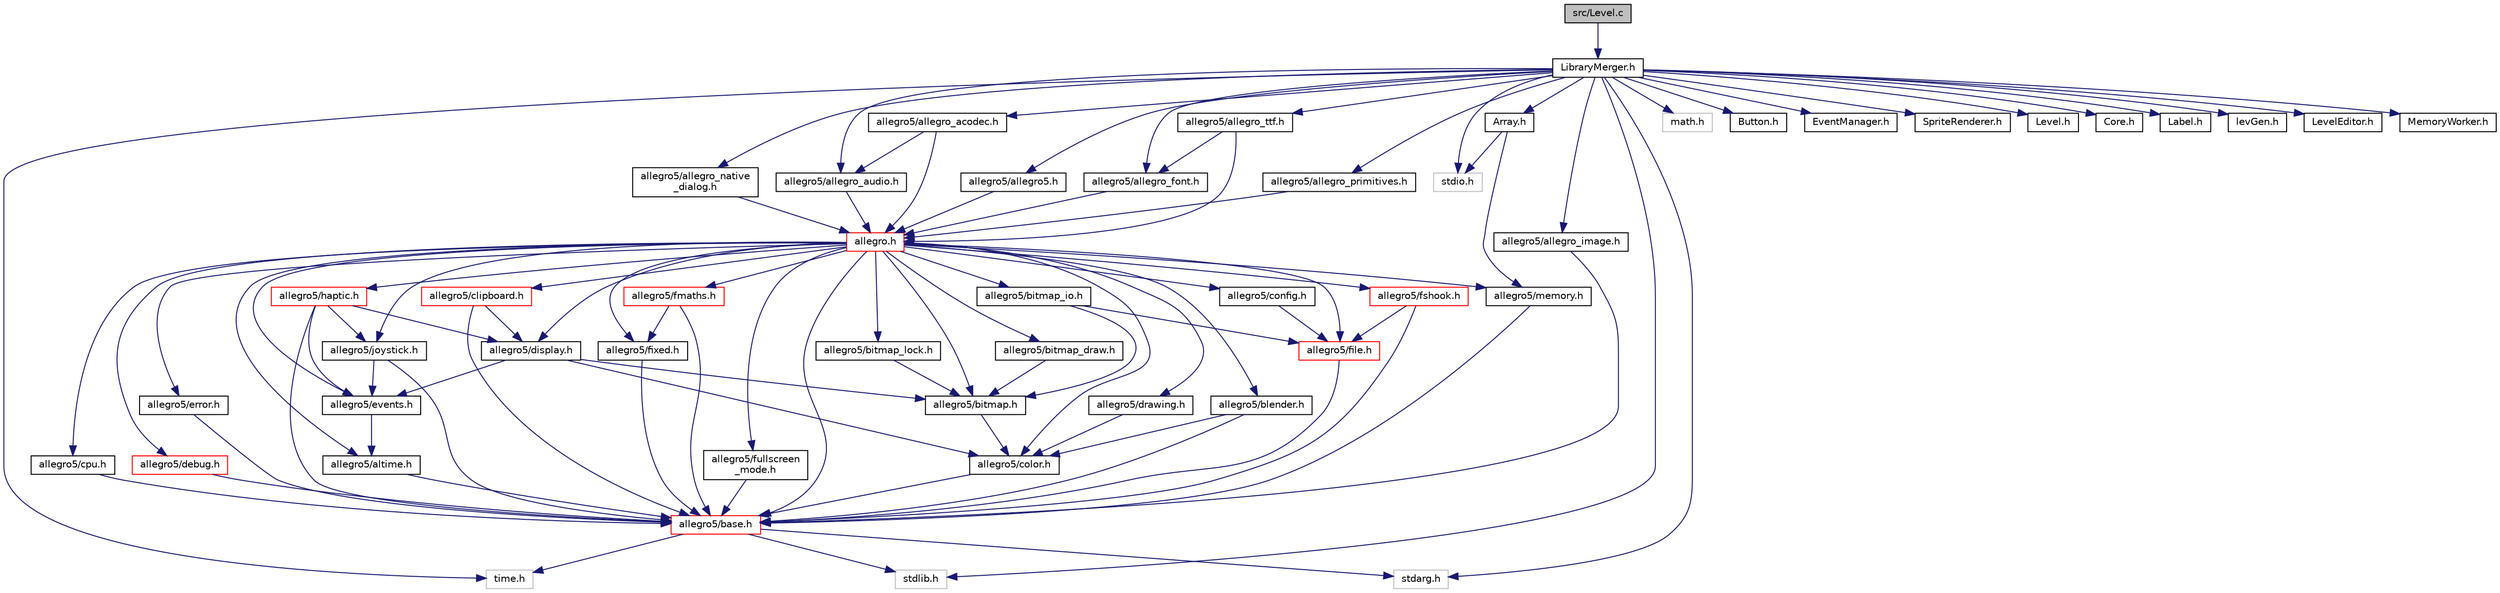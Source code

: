 digraph "src/Level.c"
{
  edge [fontname="Helvetica",fontsize="10",labelfontname="Helvetica",labelfontsize="10"];
  node [fontname="Helvetica",fontsize="10",shape=record];
  Node0 [label="src/Level.c",height=0.2,width=0.4,color="black", fillcolor="grey75", style="filled", fontcolor="black"];
  Node0 -> Node1 [color="midnightblue",fontsize="10",style="solid",fontname="Helvetica"];
  Node1 [label="LibraryMerger.h",height=0.2,width=0.4,color="black", fillcolor="white", style="filled",URL="$_library_merger_8h.html"];
  Node1 -> Node2 [color="midnightblue",fontsize="10",style="solid",fontname="Helvetica"];
  Node2 [label="stdio.h",height=0.2,width=0.4,color="grey75", fillcolor="white", style="filled"];
  Node1 -> Node3 [color="midnightblue",fontsize="10",style="solid",fontname="Helvetica"];
  Node3 [label="math.h",height=0.2,width=0.4,color="grey75", fillcolor="white", style="filled"];
  Node1 -> Node4 [color="midnightblue",fontsize="10",style="solid",fontname="Helvetica"];
  Node4 [label="time.h",height=0.2,width=0.4,color="grey75", fillcolor="white", style="filled"];
  Node1 -> Node5 [color="midnightblue",fontsize="10",style="solid",fontname="Helvetica"];
  Node5 [label="stdlib.h",height=0.2,width=0.4,color="grey75", fillcolor="white", style="filled"];
  Node1 -> Node6 [color="midnightblue",fontsize="10",style="solid",fontname="Helvetica"];
  Node6 [label="stdarg.h",height=0.2,width=0.4,color="grey75", fillcolor="white", style="filled"];
  Node1 -> Node7 [color="midnightblue",fontsize="10",style="solid",fontname="Helvetica"];
  Node7 [label="allegro5/allegro5.h",height=0.2,width=0.4,color="black", fillcolor="white", style="filled",URL="$allegro5_8h.html"];
  Node7 -> Node8 [color="midnightblue",fontsize="10",style="solid",fontname="Helvetica"];
  Node8 [label="allegro.h",height=0.2,width=0.4,color="red", fillcolor="white", style="filled",URL="$allegro_8h.html"];
  Node8 -> Node9 [color="midnightblue",fontsize="10",style="solid",fontname="Helvetica"];
  Node9 [label="allegro5/base.h",height=0.2,width=0.4,color="red", fillcolor="white", style="filled",URL="$base_8h.html"];
  Node9 -> Node6 [color="midnightblue",fontsize="10",style="solid",fontname="Helvetica"];
  Node9 -> Node5 [color="midnightblue",fontsize="10",style="solid",fontname="Helvetica"];
  Node9 -> Node4 [color="midnightblue",fontsize="10",style="solid",fontname="Helvetica"];
  Node8 -> Node19 [color="midnightblue",fontsize="10",style="solid",fontname="Helvetica"];
  Node19 [label="allegro5/altime.h",height=0.2,width=0.4,color="black", fillcolor="white", style="filled",URL="$altime_8h.html"];
  Node19 -> Node9 [color="midnightblue",fontsize="10",style="solid",fontname="Helvetica"];
  Node8 -> Node20 [color="midnightblue",fontsize="10",style="solid",fontname="Helvetica"];
  Node20 [label="allegro5/bitmap.h",height=0.2,width=0.4,color="black", fillcolor="white", style="filled",URL="$bitmap_8h.html"];
  Node20 -> Node21 [color="midnightblue",fontsize="10",style="solid",fontname="Helvetica"];
  Node21 [label="allegro5/color.h",height=0.2,width=0.4,color="black", fillcolor="white", style="filled",URL="$color_8h.html"];
  Node21 -> Node9 [color="midnightblue",fontsize="10",style="solid",fontname="Helvetica"];
  Node8 -> Node22 [color="midnightblue",fontsize="10",style="solid",fontname="Helvetica"];
  Node22 [label="allegro5/bitmap_draw.h",height=0.2,width=0.4,color="black", fillcolor="white", style="filled",URL="$bitmap__draw_8h.html"];
  Node22 -> Node20 [color="midnightblue",fontsize="10",style="solid",fontname="Helvetica"];
  Node8 -> Node23 [color="midnightblue",fontsize="10",style="solid",fontname="Helvetica"];
  Node23 [label="allegro5/bitmap_io.h",height=0.2,width=0.4,color="black", fillcolor="white", style="filled",URL="$bitmap__io_8h.html"];
  Node23 -> Node20 [color="midnightblue",fontsize="10",style="solid",fontname="Helvetica"];
  Node23 -> Node24 [color="midnightblue",fontsize="10",style="solid",fontname="Helvetica"];
  Node24 [label="allegro5/file.h",height=0.2,width=0.4,color="red", fillcolor="white", style="filled",URL="$file_8h.html"];
  Node24 -> Node9 [color="midnightblue",fontsize="10",style="solid",fontname="Helvetica"];
  Node8 -> Node27 [color="midnightblue",fontsize="10",style="solid",fontname="Helvetica"];
  Node27 [label="allegro5/bitmap_lock.h",height=0.2,width=0.4,color="black", fillcolor="white", style="filled",URL="$bitmap__lock_8h.html"];
  Node27 -> Node20 [color="midnightblue",fontsize="10",style="solid",fontname="Helvetica"];
  Node8 -> Node28 [color="midnightblue",fontsize="10",style="solid",fontname="Helvetica"];
  Node28 [label="allegro5/blender.h",height=0.2,width=0.4,color="black", fillcolor="white", style="filled",URL="$blender_8h.html"];
  Node28 -> Node9 [color="midnightblue",fontsize="10",style="solid",fontname="Helvetica"];
  Node28 -> Node21 [color="midnightblue",fontsize="10",style="solid",fontname="Helvetica"];
  Node8 -> Node29 [color="midnightblue",fontsize="10",style="solid",fontname="Helvetica"];
  Node29 [label="allegro5/clipboard.h",height=0.2,width=0.4,color="red", fillcolor="white", style="filled",URL="$clipboard_8h.html"];
  Node29 -> Node9 [color="midnightblue",fontsize="10",style="solid",fontname="Helvetica"];
  Node29 -> Node30 [color="midnightblue",fontsize="10",style="solid",fontname="Helvetica"];
  Node30 [label="allegro5/display.h",height=0.2,width=0.4,color="black", fillcolor="white", style="filled",URL="$display_8h.html"];
  Node30 -> Node20 [color="midnightblue",fontsize="10",style="solid",fontname="Helvetica"];
  Node30 -> Node21 [color="midnightblue",fontsize="10",style="solid",fontname="Helvetica"];
  Node30 -> Node31 [color="midnightblue",fontsize="10",style="solid",fontname="Helvetica"];
  Node31 [label="allegro5/events.h",height=0.2,width=0.4,color="black", fillcolor="white", style="filled",URL="$events_8h.html"];
  Node31 -> Node19 [color="midnightblue",fontsize="10",style="solid",fontname="Helvetica"];
  Node8 -> Node21 [color="midnightblue",fontsize="10",style="solid",fontname="Helvetica"];
  Node8 -> Node32 [color="midnightblue",fontsize="10",style="solid",fontname="Helvetica"];
  Node32 [label="allegro5/config.h",height=0.2,width=0.4,color="black", fillcolor="white", style="filled",URL="$config_8h.html"];
  Node32 -> Node24 [color="midnightblue",fontsize="10",style="solid",fontname="Helvetica"];
  Node8 -> Node33 [color="midnightblue",fontsize="10",style="solid",fontname="Helvetica"];
  Node33 [label="allegro5/cpu.h",height=0.2,width=0.4,color="black", fillcolor="white", style="filled",URL="$cpu_8h.html"];
  Node33 -> Node9 [color="midnightblue",fontsize="10",style="solid",fontname="Helvetica"];
  Node8 -> Node34 [color="midnightblue",fontsize="10",style="solid",fontname="Helvetica"];
  Node34 [label="allegro5/debug.h",height=0.2,width=0.4,color="red", fillcolor="white", style="filled",URL="$debug_8h.html"];
  Node34 -> Node9 [color="midnightblue",fontsize="10",style="solid",fontname="Helvetica"];
  Node8 -> Node30 [color="midnightblue",fontsize="10",style="solid",fontname="Helvetica"];
  Node8 -> Node36 [color="midnightblue",fontsize="10",style="solid",fontname="Helvetica"];
  Node36 [label="allegro5/drawing.h",height=0.2,width=0.4,color="black", fillcolor="white", style="filled",URL="$drawing_8h.html"];
  Node36 -> Node21 [color="midnightblue",fontsize="10",style="solid",fontname="Helvetica"];
  Node8 -> Node37 [color="midnightblue",fontsize="10",style="solid",fontname="Helvetica"];
  Node37 [label="allegro5/error.h",height=0.2,width=0.4,color="black", fillcolor="white", style="filled",URL="$error_8h.html"];
  Node37 -> Node9 [color="midnightblue",fontsize="10",style="solid",fontname="Helvetica"];
  Node8 -> Node31 [color="midnightblue",fontsize="10",style="solid",fontname="Helvetica"];
  Node8 -> Node24 [color="midnightblue",fontsize="10",style="solid",fontname="Helvetica"];
  Node8 -> Node38 [color="midnightblue",fontsize="10",style="solid",fontname="Helvetica"];
  Node38 [label="allegro5/fixed.h",height=0.2,width=0.4,color="black", fillcolor="white", style="filled",URL="$fixed_8h.html"];
  Node38 -> Node9 [color="midnightblue",fontsize="10",style="solid",fontname="Helvetica"];
  Node8 -> Node39 [color="midnightblue",fontsize="10",style="solid",fontname="Helvetica"];
  Node39 [label="allegro5/fmaths.h",height=0.2,width=0.4,color="red", fillcolor="white", style="filled",URL="$fmaths_8h.html"];
  Node39 -> Node9 [color="midnightblue",fontsize="10",style="solid",fontname="Helvetica"];
  Node39 -> Node38 [color="midnightblue",fontsize="10",style="solid",fontname="Helvetica"];
  Node8 -> Node41 [color="midnightblue",fontsize="10",style="solid",fontname="Helvetica"];
  Node41 [label="allegro5/fshook.h",height=0.2,width=0.4,color="red", fillcolor="white", style="filled",URL="$fshook_8h.html"];
  Node41 -> Node9 [color="midnightblue",fontsize="10",style="solid",fontname="Helvetica"];
  Node41 -> Node24 [color="midnightblue",fontsize="10",style="solid",fontname="Helvetica"];
  Node8 -> Node42 [color="midnightblue",fontsize="10",style="solid",fontname="Helvetica"];
  Node42 [label="allegro5/fullscreen\l_mode.h",height=0.2,width=0.4,color="black", fillcolor="white", style="filled",URL="$fullscreen__mode_8h.html"];
  Node42 -> Node9 [color="midnightblue",fontsize="10",style="solid",fontname="Helvetica"];
  Node8 -> Node43 [color="midnightblue",fontsize="10",style="solid",fontname="Helvetica"];
  Node43 [label="allegro5/haptic.h",height=0.2,width=0.4,color="red", fillcolor="white", style="filled",URL="$haptic_8h.html"];
  Node43 -> Node9 [color="midnightblue",fontsize="10",style="solid",fontname="Helvetica"];
  Node43 -> Node30 [color="midnightblue",fontsize="10",style="solid",fontname="Helvetica"];
  Node43 -> Node31 [color="midnightblue",fontsize="10",style="solid",fontname="Helvetica"];
  Node43 -> Node44 [color="midnightblue",fontsize="10",style="solid",fontname="Helvetica"];
  Node44 [label="allegro5/joystick.h",height=0.2,width=0.4,color="black", fillcolor="white", style="filled",URL="$joystick_8h.html"];
  Node44 -> Node9 [color="midnightblue",fontsize="10",style="solid",fontname="Helvetica"];
  Node44 -> Node31 [color="midnightblue",fontsize="10",style="solid",fontname="Helvetica"];
  Node8 -> Node44 [color="midnightblue",fontsize="10",style="solid",fontname="Helvetica"];
  Node8 -> Node49 [color="midnightblue",fontsize="10",style="solid",fontname="Helvetica"];
  Node49 [label="allegro5/memory.h",height=0.2,width=0.4,color="black", fillcolor="white", style="filled",URL="$memory_8h.html"];
  Node49 -> Node9 [color="midnightblue",fontsize="10",style="solid",fontname="Helvetica"];
  Node1 -> Node60 [color="midnightblue",fontsize="10",style="solid",fontname="Helvetica"];
  Node60 [label="allegro5/allegro_font.h",height=0.2,width=0.4,color="black", fillcolor="white", style="filled",URL="$allegro__font_8h.html"];
  Node60 -> Node8 [color="midnightblue",fontsize="10",style="solid",fontname="Helvetica"];
  Node1 -> Node61 [color="midnightblue",fontsize="10",style="solid",fontname="Helvetica"];
  Node61 [label="allegro5/allegro_primitives.h",height=0.2,width=0.4,color="black", fillcolor="white", style="filled",URL="$allegro__primitives_8h.html"];
  Node61 -> Node8 [color="midnightblue",fontsize="10",style="solid",fontname="Helvetica"];
  Node1 -> Node62 [color="midnightblue",fontsize="10",style="solid",fontname="Helvetica"];
  Node62 [label="allegro5/allegro_image.h",height=0.2,width=0.4,color="black", fillcolor="white", style="filled",URL="$allegro__image_8h.html"];
  Node62 -> Node9 [color="midnightblue",fontsize="10",style="solid",fontname="Helvetica"];
  Node1 -> Node63 [color="midnightblue",fontsize="10",style="solid",fontname="Helvetica"];
  Node63 [label="allegro5/allegro_ttf.h",height=0.2,width=0.4,color="black", fillcolor="white", style="filled",URL="$allegro__ttf_8h.html"];
  Node63 -> Node8 [color="midnightblue",fontsize="10",style="solid",fontname="Helvetica"];
  Node63 -> Node60 [color="midnightblue",fontsize="10",style="solid",fontname="Helvetica"];
  Node1 -> Node64 [color="midnightblue",fontsize="10",style="solid",fontname="Helvetica"];
  Node64 [label="allegro5/allegro_native\l_dialog.h",height=0.2,width=0.4,color="black", fillcolor="white", style="filled",URL="$allegro__native__dialog_8h.html"];
  Node64 -> Node8 [color="midnightblue",fontsize="10",style="solid",fontname="Helvetica"];
  Node1 -> Node65 [color="midnightblue",fontsize="10",style="solid",fontname="Helvetica"];
  Node65 [label="allegro5/allegro_audio.h",height=0.2,width=0.4,color="black", fillcolor="white", style="filled",URL="$allegro__audio_8h.html"];
  Node65 -> Node8 [color="midnightblue",fontsize="10",style="solid",fontname="Helvetica"];
  Node1 -> Node66 [color="midnightblue",fontsize="10",style="solid",fontname="Helvetica"];
  Node66 [label="allegro5/allegro_acodec.h",height=0.2,width=0.4,color="black", fillcolor="white", style="filled",URL="$allegro__acodec_8h.html"];
  Node66 -> Node8 [color="midnightblue",fontsize="10",style="solid",fontname="Helvetica"];
  Node66 -> Node65 [color="midnightblue",fontsize="10",style="solid",fontname="Helvetica"];
  Node1 -> Node67 [color="midnightblue",fontsize="10",style="solid",fontname="Helvetica"];
  Node67 [label="Button.h",height=0.2,width=0.4,color="black", fillcolor="white", style="filled",URL="$_button_8h.html"];
  Node1 -> Node68 [color="midnightblue",fontsize="10",style="solid",fontname="Helvetica"];
  Node68 [label="EventManager.h",height=0.2,width=0.4,color="black", fillcolor="white", style="filled",URL="$_event_manager_8h.html"];
  Node1 -> Node69 [color="midnightblue",fontsize="10",style="solid",fontname="Helvetica"];
  Node69 [label="SpriteRenderer.h",height=0.2,width=0.4,color="black", fillcolor="white", style="filled",URL="$_sprite_renderer_8h.html"];
  Node1 -> Node70 [color="midnightblue",fontsize="10",style="solid",fontname="Helvetica"];
  Node70 [label="Level.h",height=0.2,width=0.4,color="black", fillcolor="white", style="filled",URL="$_level_8h.html"];
  Node1 -> Node71 [color="midnightblue",fontsize="10",style="solid",fontname="Helvetica"];
  Node71 [label="Core.h",height=0.2,width=0.4,color="black", fillcolor="white", style="filled",URL="$_core_8h.html"];
  Node1 -> Node72 [color="midnightblue",fontsize="10",style="solid",fontname="Helvetica"];
  Node72 [label="Array.h",height=0.2,width=0.4,color="black", fillcolor="white", style="filled",URL="$_array_8h.html"];
  Node72 -> Node2 [color="midnightblue",fontsize="10",style="solid",fontname="Helvetica"];
  Node72 -> Node49 [color="midnightblue",fontsize="10",style="solid",fontname="Helvetica"];
  Node1 -> Node73 [color="midnightblue",fontsize="10",style="solid",fontname="Helvetica"];
  Node73 [label="Label.h",height=0.2,width=0.4,color="black", fillcolor="white", style="filled",URL="$_label_8h.html"];
  Node1 -> Node74 [color="midnightblue",fontsize="10",style="solid",fontname="Helvetica"];
  Node74 [label="levGen.h",height=0.2,width=0.4,color="black", fillcolor="white", style="filled",URL="$lev_gen_8h.html"];
  Node1 -> Node75 [color="midnightblue",fontsize="10",style="solid",fontname="Helvetica"];
  Node75 [label="LevelEditor.h",height=0.2,width=0.4,color="black", fillcolor="white", style="filled",URL="$_level_editor_8h.html"];
  Node1 -> Node76 [color="midnightblue",fontsize="10",style="solid",fontname="Helvetica"];
  Node76 [label="MemoryWorker.h",height=0.2,width=0.4,color="black", fillcolor="white", style="filled",URL="$_memory_worker_8h.html"];
}
